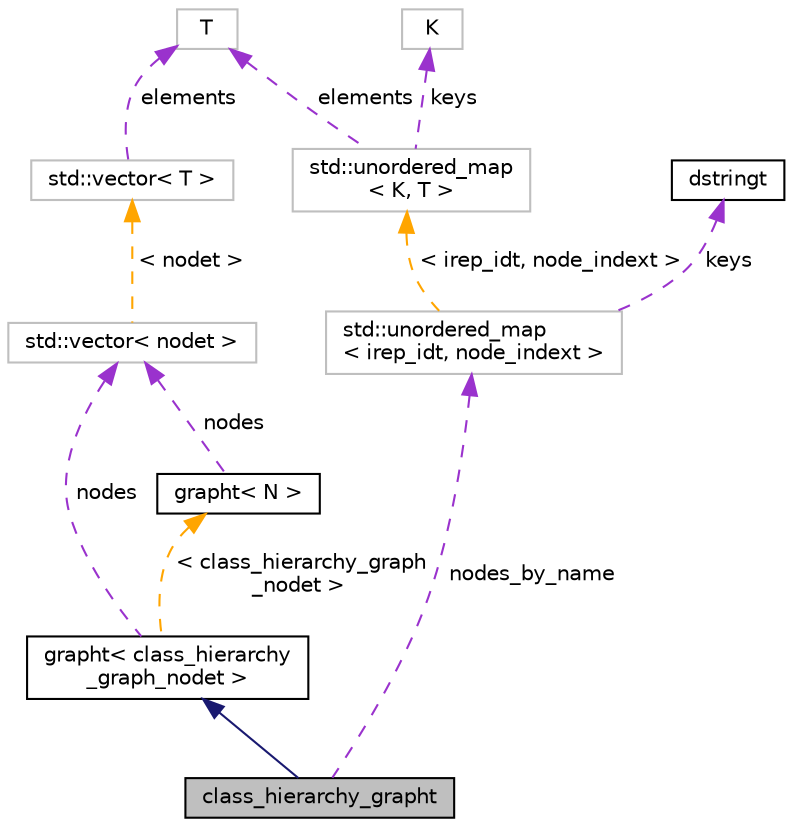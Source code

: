 digraph "class_hierarchy_grapht"
{
 // LATEX_PDF_SIZE
  bgcolor="transparent";
  edge [fontname="Helvetica",fontsize="10",labelfontname="Helvetica",labelfontsize="10"];
  node [fontname="Helvetica",fontsize="10",shape=record];
  Node1 [label="class_hierarchy_grapht",height=0.2,width=0.4,color="black", fillcolor="grey75", style="filled", fontcolor="black",tooltip="Class hierarchy, represented using grapht and therefore suitable for use with generic graph algorithm..."];
  Node2 -> Node1 [dir="back",color="midnightblue",fontsize="10",style="solid",fontname="Helvetica"];
  Node2 [label="grapht\< class_hierarchy\l_graph_nodet \>",height=0.2,width=0.4,color="black",URL="$classgrapht.html",tooltip=" "];
  Node3 -> Node2 [dir="back",color="darkorchid3",fontsize="10",style="dashed",label=" nodes" ,fontname="Helvetica"];
  Node3 [label="std::vector\< nodet \>",height=0.2,width=0.4,color="grey75",tooltip=" "];
  Node4 -> Node3 [dir="back",color="orange",fontsize="10",style="dashed",label=" \< nodet \>" ,fontname="Helvetica"];
  Node4 [label="std::vector\< T \>",height=0.2,width=0.4,color="grey75",tooltip="STL class."];
  Node5 -> Node4 [dir="back",color="darkorchid3",fontsize="10",style="dashed",label=" elements" ,fontname="Helvetica"];
  Node5 [label="T",height=0.2,width=0.4,color="grey75",tooltip=" "];
  Node6 -> Node2 [dir="back",color="orange",fontsize="10",style="dashed",label=" \< class_hierarchy_graph\l_nodet \>" ,fontname="Helvetica"];
  Node6 [label="grapht\< N \>",height=0.2,width=0.4,color="black",URL="$classgrapht.html",tooltip="A generic directed graph with a parametric node type."];
  Node3 -> Node6 [dir="back",color="darkorchid3",fontsize="10",style="dashed",label=" nodes" ,fontname="Helvetica"];
  Node7 -> Node1 [dir="back",color="darkorchid3",fontsize="10",style="dashed",label=" nodes_by_name" ,fontname="Helvetica"];
  Node7 [label="std::unordered_map\l\< irep_idt, node_indext \>",height=0.2,width=0.4,color="grey75",tooltip=" "];
  Node8 -> Node7 [dir="back",color="darkorchid3",fontsize="10",style="dashed",label=" keys" ,fontname="Helvetica"];
  Node8 [label="dstringt",height=0.2,width=0.4,color="black",URL="$classdstringt.html",tooltip="dstringt has one field, an unsigned integer no which is an index into a static table of strings."];
  Node9 -> Node7 [dir="back",color="orange",fontsize="10",style="dashed",label=" \< irep_idt, node_indext \>" ,fontname="Helvetica"];
  Node9 [label="std::unordered_map\l\< K, T \>",height=0.2,width=0.4,color="grey75",tooltip="STL class."];
  Node10 -> Node9 [dir="back",color="darkorchid3",fontsize="10",style="dashed",label=" keys" ,fontname="Helvetica"];
  Node10 [label="K",height=0.2,width=0.4,color="grey75",tooltip=" "];
  Node5 -> Node9 [dir="back",color="darkorchid3",fontsize="10",style="dashed",label=" elements" ,fontname="Helvetica"];
}
